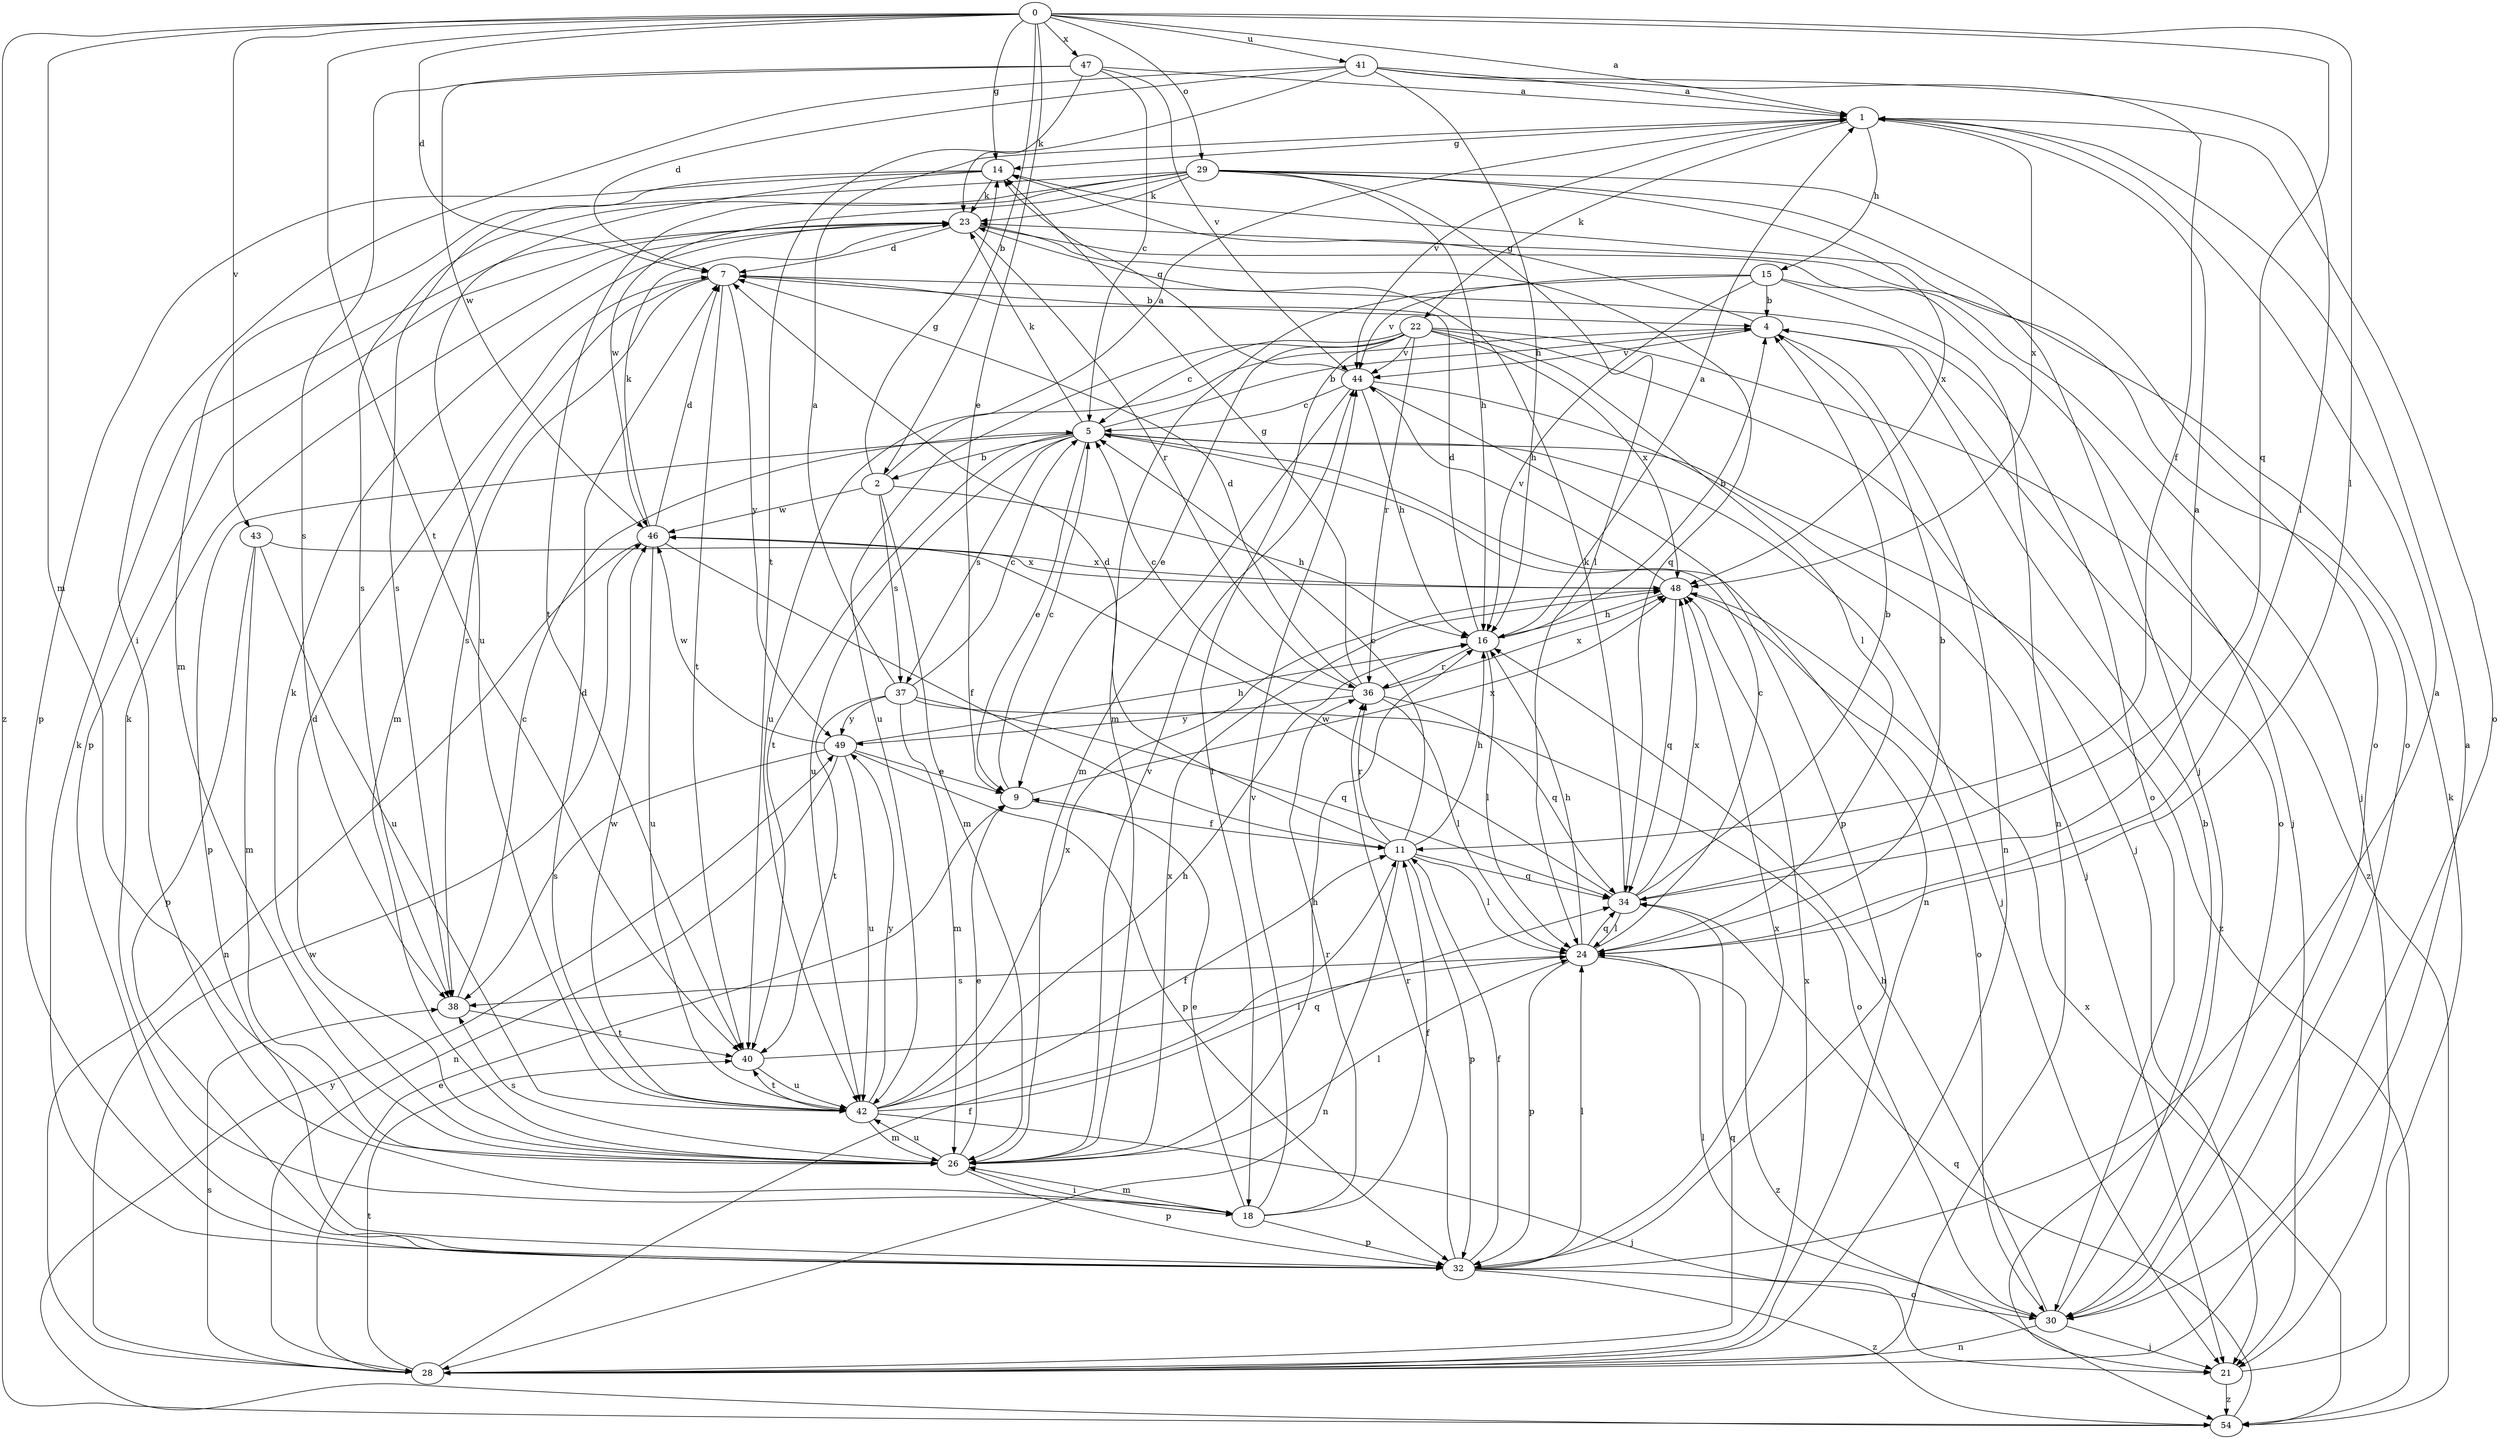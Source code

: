 strict digraph  {
0;
1;
2;
4;
5;
7;
9;
11;
14;
15;
16;
18;
21;
22;
23;
24;
26;
28;
29;
30;
32;
34;
36;
37;
38;
40;
41;
42;
43;
44;
46;
47;
48;
49;
54;
0 -> 1  [label=a];
0 -> 2  [label=b];
0 -> 7  [label=d];
0 -> 9  [label=e];
0 -> 14  [label=g];
0 -> 24  [label=l];
0 -> 26  [label=m];
0 -> 29  [label=o];
0 -> 34  [label=q];
0 -> 40  [label=t];
0 -> 41  [label=u];
0 -> 43  [label=v];
0 -> 47  [label=x];
0 -> 54  [label=z];
1 -> 14  [label=g];
1 -> 15  [label=h];
1 -> 22  [label=k];
1 -> 30  [label=o];
1 -> 44  [label=v];
1 -> 48  [label=x];
2 -> 1  [label=a];
2 -> 14  [label=g];
2 -> 16  [label=h];
2 -> 26  [label=m];
2 -> 37  [label=s];
2 -> 46  [label=w];
4 -> 14  [label=g];
4 -> 28  [label=n];
4 -> 30  [label=o];
4 -> 42  [label=u];
4 -> 44  [label=v];
5 -> 2  [label=b];
5 -> 4  [label=b];
5 -> 9  [label=e];
5 -> 21  [label=j];
5 -> 23  [label=k];
5 -> 28  [label=n];
5 -> 32  [label=p];
5 -> 37  [label=s];
5 -> 40  [label=t];
5 -> 42  [label=u];
5 -> 54  [label=z];
7 -> 4  [label=b];
7 -> 26  [label=m];
7 -> 30  [label=o];
7 -> 38  [label=s];
7 -> 40  [label=t];
7 -> 49  [label=y];
9 -> 5  [label=c];
9 -> 11  [label=f];
9 -> 48  [label=x];
11 -> 5  [label=c];
11 -> 7  [label=d];
11 -> 16  [label=h];
11 -> 24  [label=l];
11 -> 28  [label=n];
11 -> 32  [label=p];
11 -> 34  [label=q];
11 -> 36  [label=r];
14 -> 23  [label=k];
14 -> 30  [label=o];
14 -> 32  [label=p];
14 -> 38  [label=s];
14 -> 42  [label=u];
15 -> 4  [label=b];
15 -> 16  [label=h];
15 -> 21  [label=j];
15 -> 26  [label=m];
15 -> 28  [label=n];
15 -> 44  [label=v];
16 -> 1  [label=a];
16 -> 4  [label=b];
16 -> 7  [label=d];
16 -> 24  [label=l];
16 -> 36  [label=r];
18 -> 9  [label=e];
18 -> 11  [label=f];
18 -> 23  [label=k];
18 -> 26  [label=m];
18 -> 32  [label=p];
18 -> 36  [label=r];
18 -> 44  [label=v];
21 -> 23  [label=k];
21 -> 54  [label=z];
22 -> 5  [label=c];
22 -> 9  [label=e];
22 -> 18  [label=i];
22 -> 21  [label=j];
22 -> 24  [label=l];
22 -> 36  [label=r];
22 -> 42  [label=u];
22 -> 44  [label=v];
22 -> 48  [label=x];
22 -> 54  [label=z];
23 -> 7  [label=d];
23 -> 21  [label=j];
23 -> 32  [label=p];
23 -> 34  [label=q];
23 -> 36  [label=r];
24 -> 4  [label=b];
24 -> 5  [label=c];
24 -> 16  [label=h];
24 -> 32  [label=p];
24 -> 34  [label=q];
24 -> 38  [label=s];
24 -> 54  [label=z];
26 -> 7  [label=d];
26 -> 9  [label=e];
26 -> 16  [label=h];
26 -> 18  [label=i];
26 -> 23  [label=k];
26 -> 24  [label=l];
26 -> 32  [label=p];
26 -> 38  [label=s];
26 -> 42  [label=u];
26 -> 44  [label=v];
26 -> 48  [label=x];
28 -> 1  [label=a];
28 -> 9  [label=e];
28 -> 11  [label=f];
28 -> 34  [label=q];
28 -> 38  [label=s];
28 -> 40  [label=t];
28 -> 46  [label=w];
28 -> 48  [label=x];
29 -> 16  [label=h];
29 -> 21  [label=j];
29 -> 23  [label=k];
29 -> 24  [label=l];
29 -> 26  [label=m];
29 -> 30  [label=o];
29 -> 38  [label=s];
29 -> 40  [label=t];
29 -> 46  [label=w];
29 -> 48  [label=x];
30 -> 4  [label=b];
30 -> 16  [label=h];
30 -> 21  [label=j];
30 -> 24  [label=l];
30 -> 28  [label=n];
32 -> 1  [label=a];
32 -> 11  [label=f];
32 -> 23  [label=k];
32 -> 24  [label=l];
32 -> 30  [label=o];
32 -> 36  [label=r];
32 -> 48  [label=x];
32 -> 54  [label=z];
34 -> 1  [label=a];
34 -> 4  [label=b];
34 -> 23  [label=k];
34 -> 24  [label=l];
34 -> 46  [label=w];
34 -> 48  [label=x];
36 -> 5  [label=c];
36 -> 7  [label=d];
36 -> 14  [label=g];
36 -> 24  [label=l];
36 -> 34  [label=q];
36 -> 48  [label=x];
36 -> 49  [label=y];
37 -> 1  [label=a];
37 -> 5  [label=c];
37 -> 26  [label=m];
37 -> 30  [label=o];
37 -> 34  [label=q];
37 -> 40  [label=t];
37 -> 49  [label=y];
38 -> 5  [label=c];
38 -> 40  [label=t];
40 -> 24  [label=l];
40 -> 42  [label=u];
41 -> 1  [label=a];
41 -> 7  [label=d];
41 -> 11  [label=f];
41 -> 16  [label=h];
41 -> 18  [label=i];
41 -> 24  [label=l];
41 -> 40  [label=t];
42 -> 7  [label=d];
42 -> 11  [label=f];
42 -> 16  [label=h];
42 -> 21  [label=j];
42 -> 26  [label=m];
42 -> 34  [label=q];
42 -> 40  [label=t];
42 -> 46  [label=w];
42 -> 48  [label=x];
42 -> 49  [label=y];
43 -> 26  [label=m];
43 -> 32  [label=p];
43 -> 42  [label=u];
43 -> 48  [label=x];
44 -> 5  [label=c];
44 -> 14  [label=g];
44 -> 16  [label=h];
44 -> 21  [label=j];
44 -> 26  [label=m];
44 -> 32  [label=p];
46 -> 7  [label=d];
46 -> 11  [label=f];
46 -> 23  [label=k];
46 -> 28  [label=n];
46 -> 42  [label=u];
46 -> 48  [label=x];
47 -> 1  [label=a];
47 -> 5  [label=c];
47 -> 23  [label=k];
47 -> 38  [label=s];
47 -> 44  [label=v];
47 -> 46  [label=w];
48 -> 16  [label=h];
48 -> 30  [label=o];
48 -> 34  [label=q];
48 -> 44  [label=v];
49 -> 9  [label=e];
49 -> 16  [label=h];
49 -> 28  [label=n];
49 -> 32  [label=p];
49 -> 38  [label=s];
49 -> 42  [label=u];
49 -> 46  [label=w];
54 -> 34  [label=q];
54 -> 48  [label=x];
54 -> 49  [label=y];
}
